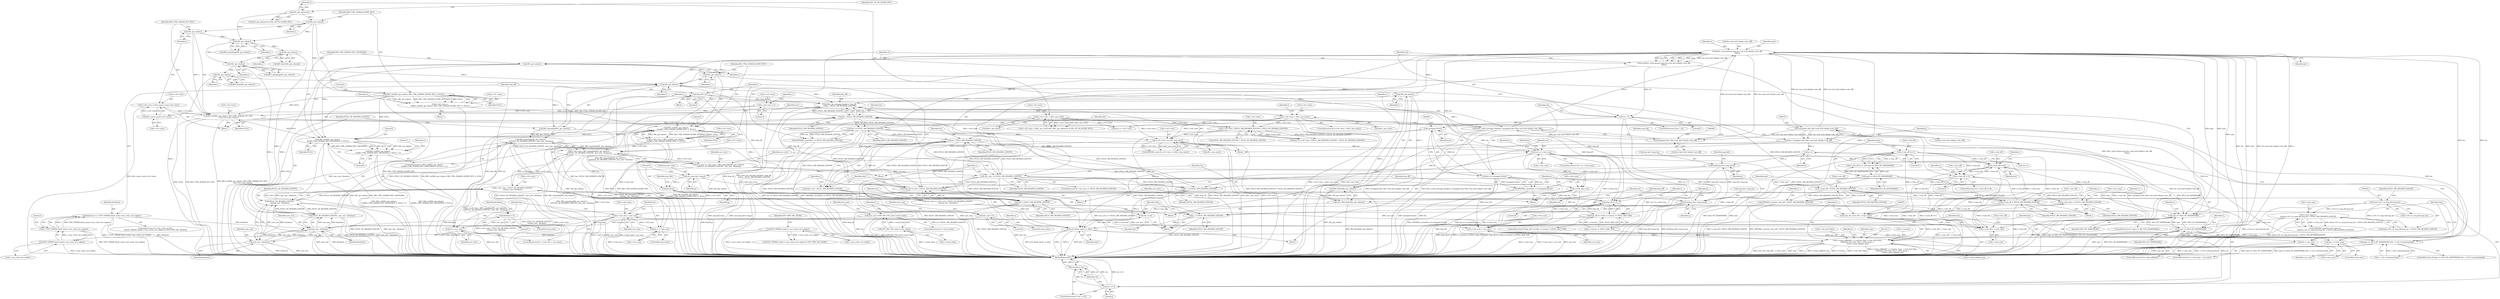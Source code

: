 digraph "0_openssl_34628967f1e65dc8f34e000f0f5518e21afbfc7b@API" {
"1000511" [label="(Call,dtls1_write_bytes(s,type,&s->init_buf->data[s->init_off],\n\t\t\tlen))"];
"1000391" [label="(Call,SSL_get_wbio(s))"];
"1000279" [label="(Call,SSL_get_wbio(s))"];
"1000269" [label="(Call,SSL_get_wbio(s))"];
"1000260" [label="(Call,SSL_get_wbio(s))"];
"1000245" [label="(Call,SSL_get_wbio(s))"];
"1000181" [label="(Call,SSL_get_wbio(s))"];
"1000170" [label="(Call,SSL_get_options(s))"];
"1000215" [label="(Call,SSL_get_wbio(s))"];
"1000652" [label="(Call,ssl3_finish_mac(s, p, xlen))"];
"1000511" [label="(Call,dtls1_write_bytes(s,type,&s->init_buf->data[s->init_off],\n\t\t\tlen))"];
"1000406" [label="(Call,SSL_get_wbio(s))"];
"1000491" [label="(Call,dtls1_write_message_header(s, (unsigned char *)&s->init_buf->data[s->init_off]))"];
"1000485" [label="(Call,dtls1_fix_message_header(s, frag_off, \n\t\t\t\tlen - DTLS1_HM_HEADER_LENGTH))"];
"1000713" [label="(Call,frag_off += (ret -= DTLS1_HM_HEADER_LENGTH))"];
"1000602" [label="(Call,frag_off == 0)"];
"1000373" [label="(Call,frag_off = 0)"];
"1000715" [label="(Call,ret -= DTLS1_HM_HEADER_LENGTH)"];
"1000657" [label="(Call,ret == s->init_num)"];
"1000649" [label="(Call,ret - DTLS1_HM_HEADER_LENGTH)"];
"1000560" [label="(Call,(unsigned int)ret)"];
"1000526" [label="(Call,ret < 0)"];
"1000509" [label="(Call,ret=dtls1_write_bytes(s,type,&s->init_buf->data[s->init_off],\n\t\t\tlen))"];
"1000399" [label="(Call,curr_mtu <= DTLS1_HM_HEADER_LENGTH)"];
"1000381" [label="(Call,curr_mtu = s->d1->mtu - BIO_wpending(SSL_get_wbio(s)) - \n\t\t\tDTLS1_RT_HEADER_LENGTH - mac_size - blocksize)"];
"1000383" [label="(Call,s->d1->mtu - BIO_wpending(SSL_get_wbio(s)) - \n\t\t\tDTLS1_RT_HEADER_LENGTH - mac_size - blocksize)"];
"1000539" [label="(Call,s->d1->mtu = BIO_ctrl(SSL_get_wbio(s),\n\t\t\t\t\tBIO_CTRL_DGRAM_QUERY_MTU, 0, NULL))"];
"1000545" [label="(Call,BIO_ctrl(SSL_get_wbio(s),\n\t\t\t\t\tBIO_CTRL_DGRAM_QUERY_MTU, 0, NULL))"];
"1000546" [label="(Call,SSL_get_wbio(s))"];
"1000533" [label="(Call,SSL_get_wbio(s))"];
"1000180" [label="(Call,BIO_ctrl(SSL_get_wbio(s), BIO_CTRL_DGRAM_QUERY_MTU, 0, NULL))"];
"1000532" [label="(Call,BIO_ctrl(SSL_get_wbio(s),\n\t\t\t\tBIO_CTRL_DGRAM_MTU_EXCEEDED, 0, NULL))"];
"1000214" [label="(Call,BIO_ctrl(SSL_get_wbio(s), BIO_CTRL_DGRAM_SET_MTU, \n\t\t\t\ts->d1->mtu, NULL))"];
"1000202" [label="(Call,s->d1->mtu = dtls1_guess_mtu(s->d1->mtu))"];
"1000208" [label="(Call,dtls1_guess_mtu(s->d1->mtu))"];
"1000195" [label="(Call,s->d1->mtu = 0)"];
"1000299" [label="(Call,s->d1->mtu >= dtls1_min_mtu())"];
"1000289" [label="(Call,s->d1->mtu - (DTLS1_HM_HEADER_LENGTH + DTLS1_RT_HEADER_LENGTH))"];
"1000187" [label="(Call,s->d1->mtu < dtls1_min_mtu())"];
"1000174" [label="(Call,s->d1->mtu = \n\t\t\tBIO_ctrl(SSL_get_wbio(s), BIO_CTRL_DGRAM_QUERY_MTU, 0, NULL))"];
"1000161" [label="(Call,s->d1->mtu < dtls1_min_mtu())"];
"1000416" [label="(Call,s->d1->mtu - DTLS1_RT_HEADER_LENGTH -\n\t\t\t\tmac_size - blocksize)"];
"1000422" [label="(Call,DTLS1_RT_HEADER_LENGTH -\n\t\t\t\tmac_size - blocksize)"];
"1000393" [label="(Call,DTLS1_RT_HEADER_LENGTH - mac_size - blocksize)"];
"1000395" [label="(Call,mac_size - blocksize)"];
"1000343" [label="(Call,mac_size = 0)"];
"1000424" [label="(Call,mac_size - blocksize)"];
"1000336" [label="(Call,mac_size = EVP_MD_CTX_size(s->write_hash))"];
"1000338" [label="(Call,EVP_MD_CTX_size(s->write_hash))"];
"1000359" [label="(Call,blocksize = 2 * EVP_CIPHER_block_size(s->enc_write_ctx->cipher))"];
"1000361" [label="(Call,2 * EVP_CIPHER_block_size(s->enc_write_ctx->cipher))"];
"1000363" [label="(Call,EVP_CIPHER_block_size(s->enc_write_ctx->cipher))"];
"1000352" [label="(Call,EVP_CIPHER_mode( s->enc_write_ctx->cipher))"];
"1000370" [label="(Call,blocksize = 0)"];
"1000389" [label="(Call,BIO_wpending(SSL_get_wbio(s)) - \n\t\t\tDTLS1_RT_HEADER_LENGTH - mac_size - blocksize)"];
"1000390" [label="(Call,BIO_wpending(SSL_get_wbio(s)))"];
"1000506" [label="(Call,len >= DTLS1_HM_HEADER_LENGTH)"];
"1000488" [label="(Call,len - DTLS1_HM_HEADER_LENGTH)"];
"1000476" [label="(Call,len = curr_mtu)"];
"1000471" [label="(Call,s->init_num > curr_mtu)"];
"1000465" [label="(Call,s->init_num += DTLS1_HM_HEADER_LENGTH)"];
"1000455" [label="(Call,s->init_off > DTLS1_HM_HEADER_LENGTH)"];
"1000448" [label="(Call,s->init_off != 0)"];
"1000308" [label="(Call,s->init_off == 0)"];
"1000460" [label="(Call,s->init_off -= DTLS1_HM_HEADER_LENGTH)"];
"1000703" [label="(Call,s->init_off+=ret)"];
"1000428" [label="(Call,s->init_num > curr_mtu)"];
"1000708" [label="(Call,s->init_num-=ret)"];
"1000317" [label="(Call,s->init_num == \n\t\t\t(int)s->d1->w_msg_hdr.msg_len + DTLS1_HM_HEADER_LENGTH)"];
"1000322" [label="(Call,(int)s->d1->w_msg_hdr.msg_len)"];
"1000414" [label="(Call,curr_mtu = s->d1->mtu - DTLS1_RT_HEADER_LENGTH -\n\t\t\t\tmac_size - blocksize)"];
"1000480" [label="(Call,len = s->init_num)"];
"1000433" [label="(Call,len = curr_mtu)"];
"1000437" [label="(Call,len = s->init_num)"];
"1000493" [label="(Call,(unsigned char *)&s->init_buf->data[s->init_off])"];
"1000578" [label="(Call,(unsigned char *)&s->init_buf->data[s->init_off])"];
"1000443" [label="(Call,type == SSL3_RT_HANDSHAKE)"];
"1000565" [label="(Call,type == SSL3_RT_HANDSHAKE)"];
"1000313" [label="(Call,type == SSL3_RT_HANDSHAKE)"];
"1000636" [label="(Call,p  -= DTLS1_HM_HEADER_LENGTH)"];
"1000631" [label="(Call,l2n3(msg_hdr->msg_len,p))"];
"1000618" [label="(Call,l2n3(msg_hdr->msg_len,p))"];
"1000613" [label="(Call,p++)"];
"1000576" [label="(Call,*p = (unsigned char *)&s->init_buf->data[s->init_off])"];
"1000628" [label="(Call,l2n3(0,p))"];
"1000623" [label="(Call,s2n (msg_hdr->seq,p))"];
"1000644" [label="(Call,p  += DTLS1_HM_HEADER_LENGTH)"];
"1000639" [label="(Call,xlen = ret)"];
"1000647" [label="(Call,xlen = ret - DTLS1_HM_HEADER_LENGTH)"];
"1000564" [label="(Call,type == SSL3_RT_HANDSHAKE && ! s->d1->retransmitting)"];
"1000667" [label="(Call,s->msg_callback(1, s->version, type, s->init_buf->data, \n\t\t\t\t\t\t(size_t)(s->init_off + s->init_num), s, \n\t\t\t\t\t\ts->msg_callback_arg))"];
"1000558" [label="(Call,len == (unsigned int)ret)"];
"1000557" [label="(Call,OPENSSL_assert(len == (unsigned int)ret))"];
"1000678" [label="(Call,(size_t)(s->init_off + s->init_num))"];
"1000680" [label="(Call,s->init_off + s->init_num)"];
"1000454" [label="(Call,OPENSSL_assert(s->init_off > DTLS1_HM_HEADER_LENGTH))"];
"1000601" [label="(Call,frag_off == 0 && s->version != DTLS1_BAD_VER)"];
"1000531" [label="(Call,BIO_ctrl(SSL_get_wbio(s),\n\t\t\t\tBIO_CTRL_DGRAM_MTU_EXCEEDED, 0, NULL) > 0)"];
"1000505" [label="(Call,OPENSSL_assert(len >= DTLS1_HM_HEADER_LENGTH))"];
"1000405" [label="(Call,BIO_flush(SSL_get_wbio(s)))"];
"1000403" [label="(Call,ret = BIO_flush(SSL_get_wbio(s)))"];
"1000409" [label="(Call,ret <= 0)"];
"1000412" [label="(Return,return ret;)"];
"1000533" [label="(Call,SSL_get_wbio(s))"];
"1000183" [label="(Identifier,BIO_CTRL_DGRAM_QUERY_MTU)"];
"1000172" [label="(Identifier,SSL_OP_NO_QUERY_MTU)"];
"1000174" [label="(Call,s->d1->mtu = \n\t\t\tBIO_ctrl(SSL_get_wbio(s), BIO_CTRL_DGRAM_QUERY_MTU, 0, NULL))"];
"1000414" [label="(Call,curr_mtu = s->d1->mtu - DTLS1_RT_HEADER_LENGTH -\n\t\t\t\tmac_size - blocksize)"];
"1000317" [label="(Call,s->init_num == \n\t\t\t(int)s->d1->w_msg_hdr.msg_len + DTLS1_HM_HEADER_LENGTH)"];
"1000629" [label="(Literal,0)"];
"1000187" [label="(Call,s->d1->mtu < dtls1_min_mtu())"];
"1000645" [label="(Identifier,p)"];
"1000693" [label="(Identifier,s)"];
"1000309" [label="(Call,s->init_off)"];
"1000339" [label="(Call,s->write_hash)"];
"1000194" [label="(Block,)"];
"1000175" [label="(Call,s->d1->mtu)"];
"1000546" [label="(Call,SSL_get_wbio(s))"];
"1000369" [label="(ControlStructure,else)"];
"1000568" [label="(Call,! s->d1->retransmitting)"];
"1000681" [label="(Call,s->init_off)"];
"1000649" [label="(Call,ret - DTLS1_HM_HEADER_LENGTH)"];
"1000705" [label="(Identifier,s)"];
"1000322" [label="(Call,(int)s->d1->w_msg_hdr.msg_len)"];
"1000246" [label="(Identifier,s)"];
"1000307" [label="(Call,s->init_off == 0  && type == SSL3_RT_HANDSHAKE)"];
"1000539" [label="(Call,s->d1->mtu = BIO_ctrl(SSL_get_wbio(s),\n\t\t\t\t\tBIO_CTRL_DGRAM_QUERY_MTU, 0, NULL))"];
"1000290" [label="(Call,s->d1->mtu)"];
"1000269" [label="(Call,SSL_get_wbio(s))"];
"1000346" [label="(ControlStructure,if (s->enc_write_ctx && \n\t\t(EVP_CIPHER_mode( s->enc_write_ctx->cipher) & EVP_CIPH_CBC_MODE)))"];
"1000560" [label="(Call,(unsigned int)ret)"];
"1000641" [label="(Identifier,ret)"];
"1000361" [label="(Call,2 * EVP_CIPHER_block_size(s->enc_write_ctx->cipher))"];
"1000381" [label="(Call,curr_mtu = s->d1->mtu - BIO_wpending(SSL_get_wbio(s)) - \n\t\t\tDTLS1_RT_HEADER_LENGTH - mac_size - blocksize)"];
"1000506" [label="(Call,len >= DTLS1_HM_HEADER_LENGTH)"];
"1000404" [label="(Identifier,ret)"];
"1000495" [label="(Call,&s->init_buf->data[s->init_off])"];
"1000448" [label="(Call,s->init_off != 0)"];
"1000433" [label="(Call,len = curr_mtu)"];
"1000488" [label="(Call,len - DTLS1_HM_HEADER_LENGTH)"];
"1000406" [label="(Call,SSL_get_wbio(s))"];
"1000563" [label="(ControlStructure,if (type == SSL3_RT_HANDSHAKE && ! s->d1->retransmitting))"];
"1000436" [label="(ControlStructure,else)"];
"1000603" [label="(Identifier,frag_off)"];
"1000216" [label="(Identifier,s)"];
"1000549" [label="(Literal,0)"];
"1000353" [label="(Call,s->enc_write_ctx->cipher)"];
"1000709" [label="(Call,s->init_num)"];
"1000415" [label="(Identifier,curr_mtu)"];
"1000287" [label="(Call,mtu = s->d1->mtu - (DTLS1_HM_HEADER_LENGTH + DTLS1_RT_HEADER_LENGTH))"];
"1000259" [label="(Call,BIO_flush(SSL_get_wbio(s)))"];
"1000651" [label="(Identifier,DTLS1_HM_HEADER_LENGTH)"];
"1000413" [label="(Identifier,ret)"];
"1000556" [label="(Block,)"];
"1000202" [label="(Call,s->d1->mtu = dtls1_guess_mtu(s->d1->mtu))"];
"1000208" [label="(Call,dtls1_guess_mtu(s->d1->mtu))"];
"1000489" [label="(Identifier,len)"];
"1000530" [label="(ControlStructure,if ( BIO_ctrl(SSL_get_wbio(s),\n\t\t\t\tBIO_CTRL_DGRAM_MTU_EXCEEDED, 0, NULL) > 0 ))"];
"1000652" [label="(Call,ssl3_finish_mac(s, p, xlen))"];
"1000444" [label="(Identifier,type)"];
"1000371" [label="(Identifier,blocksize)"];
"1000462" [label="(Identifier,s)"];
"1000443" [label="(Call,type == SSL3_RT_HANDSHAKE)"];
"1000224" [label="(Call,mtu = s->d1->mtu)"];
"1000161" [label="(Call,s->d1->mtu < dtls1_min_mtu())"];
"1000714" [label="(Identifier,frag_off)"];
"1000217" [label="(Identifier,BIO_CTRL_DGRAM_SET_MTU)"];
"1000186" [label="(ControlStructure,if (s->d1->mtu < dtls1_min_mtu()))"];
"1000511" [label="(Call,dtls1_write_bytes(s,type,&s->init_buf->data[s->init_off],\n\t\t\tlen))"];
"1000352" [label="(Call,EVP_CIPHER_mode( s->enc_write_ctx->cipher))"];
"1000359" [label="(Call,blocksize = 2 * EVP_CIPHER_block_size(s->enc_write_ctx->cipher))"];
"1000343" [label="(Call,mac_size = 0)"];
"1000653" [label="(Identifier,s)"];
"1000576" [label="(Call,*p = (unsigned char *)&s->init_buf->data[s->init_off])"];
"1000196" [label="(Call,s->d1->mtu)"];
"1000655" [label="(Identifier,xlen)"];
"1000625" [label="(Identifier,msg_hdr)"];
"1000391" [label="(Call,SSL_get_wbio(s))"];
"1000467" [label="(Identifier,s)"];
"1000566" [label="(Identifier,type)"];
"1000336" [label="(Call,mac_size = EVP_MD_CTX_size(s->write_hash))"];
"1000430" [label="(Identifier,s)"];
"1000360" [label="(Identifier,blocksize)"];
"1000707" [label="(Identifier,ret)"];
"1000602" [label="(Call,frag_off == 0)"];
"1000434" [label="(Identifier,len)"];
"1000442" [label="(ControlStructure,if ( type == SSL3_RT_HANDSHAKE))"];
"1000313" [label="(Call,type == SSL3_RT_HANDSHAKE)"];
"1000392" [label="(Identifier,s)"];
"1000295" [label="(Call,DTLS1_HM_HEADER_LENGTH + DTLS1_RT_HEADER_LENGTH)"];
"1000424" [label="(Call,mac_size - blocksize)"];
"1000397" [label="(Identifier,blocksize)"];
"1000465" [label="(Call,s->init_num += DTLS1_HM_HEADER_LENGTH)"];
"1000456" [label="(Call,s->init_off)"];
"1000464" [label="(Identifier,DTLS1_HM_HEADER_LENGTH)"];
"1000710" [label="(Identifier,s)"];
"1000167" [label="(Call,dtls1_min_mtu())"];
"1000280" [label="(Identifier,s)"];
"1000636" [label="(Call,p  -= DTLS1_HM_HEADER_LENGTH)"];
"1000416" [label="(Call,s->d1->mtu - DTLS1_RT_HEADER_LENGTH -\n\t\t\t\tmac_size - blocksize)"];
"1000408" [label="(ControlStructure,if ( ret <= 0))"];
"1000512" [label="(Identifier,s)"];
"1000400" [label="(Identifier,curr_mtu)"];
"1000190" [label="(Identifier,s)"];
"1000526" [label="(Call,ret < 0)"];
"1000384" [label="(Call,s->d1->mtu)"];
"1000571" [label="(Identifier,s)"];
"1000632" [label="(Call,msg_hdr->msg_len)"];
"1000562" [label="(Identifier,ret)"];
"1000410" [label="(Identifier,ret)"];
"1000508" [label="(Identifier,DTLS1_HM_HEADER_LENGTH)"];
"1000477" [label="(Identifier,len)"];
"1000628" [label="(Call,l2n3(0,p))"];
"1000427" [label="(ControlStructure,if ( s->init_num > curr_mtu))"];
"1000614" [label="(Identifier,p)"];
"1000657" [label="(Call,ret == s->init_num)"];
"1000491" [label="(Call,dtls1_write_message_header(s, (unsigned char *)&s->init_buf->data[s->init_off]))"];
"1000678" [label="(Call,(size_t)(s->init_off + s->init_num))"];
"1000279" [label="(Call,SSL_get_wbio(s))"];
"1000472" [label="(Call,s->init_num)"];
"1000478" [label="(Identifier,curr_mtu)"];
"1000452" [label="(Literal,0)"];
"1000278" [label="(Call,BIO_flush(SSL_get_wbio(s)))"];
"1000171" [label="(Identifier,s)"];
"1000493" [label="(Call,(unsigned char *)&s->init_buf->data[s->init_off])"];
"1000380" [label="(Block,)"];
"1000536" [label="(Literal,0)"];
"1000162" [label="(Call,s->d1->mtu)"];
"1000363" [label="(Call,EVP_CIPHER_block_size(s->enc_write_ctx->cipher))"];
"1000485" [label="(Call,dtls1_fix_message_header(s, frag_off, \n\t\t\t\tlen - DTLS1_HM_HEADER_LENGTH))"];
"1000557" [label="(Call,OPENSSL_assert(len == (unsigned int)ret))"];
"1000446" [label="(Block,)"];
"1000547" [label="(Identifier,s)"];
"1000650" [label="(Identifier,ret)"];
"1000375" [label="(Literal,0)"];
"1000223" [label="(Identifier,NULL)"];
"1000646" [label="(Identifier,DTLS1_HM_HEADER_LENGTH)"];
"1000624" [label="(Call,msg_hdr->seq)"];
"1000390" [label="(Call,BIO_wpending(SSL_get_wbio(s)))"];
"1000665" [label="(Identifier,s)"];
"1000396" [label="(Identifier,mac_size)"];
"1000351" [label="(Call,EVP_CIPHER_mode( s->enc_write_ctx->cipher) & EVP_CIPH_CBC_MODE)"];
"1000393" [label="(Call,DTLS1_RT_HEADER_LENGTH - mac_size - blocksize)"];
"1000469" [label="(Identifier,DTLS1_HM_HEADER_LENGTH)"];
"1000455" [label="(Call,s->init_off > DTLS1_HM_HEADER_LENGTH)"];
"1000460" [label="(Call,s->init_off -= DTLS1_HM_HEADER_LENGTH)"];
"1000612" [label="(Call,*p++)"];
"1000545" [label="(Call,BIO_ctrl(SSL_get_wbio(s),\n\t\t\t\t\tBIO_CTRL_DGRAM_QUERY_MTU, 0, NULL))"];
"1000475" [label="(Identifier,curr_mtu)"];
"1000613" [label="(Call,p++)"];
"1000716" [label="(Identifier,ret)"];
"1000470" [label="(ControlStructure,if ( s->init_num > curr_mtu))"];
"1000622" [label="(Identifier,p)"];
"1000654" [label="(Identifier,p)"];
"1000487" [label="(Identifier,frag_off)"];
"1000344" [label="(Identifier,mac_size)"];
"1000402" [label="(Block,)"];
"1000457" [label="(Identifier,s)"];
"1000479" [label="(ControlStructure,else)"];
"1000559" [label="(Identifier,len)"];
"1000215" [label="(Call,SSL_get_wbio(s))"];
"1000480" [label="(Call,len = s->init_num)"];
"1000445" [label="(Identifier,SSL3_RT_HANDSHAKE)"];
"1000623" [label="(Call,s2n (msg_hdr->seq,p))"];
"1000672" [label="(Identifier,type)"];
"1000577" [label="(Identifier,p)"];
"1000315" [label="(Identifier,SSL3_RT_HANDSHAKE)"];
"1000218" [label="(Call,s->d1->mtu)"];
"1000394" [label="(Identifier,DTLS1_RT_HEADER_LENGTH)"];
"1000169" [label="(Call,SSL_get_options(s) & SSL_OP_NO_QUERY_MTU)"];
"1000185" [label="(Identifier,NULL)"];
"1000600" [label="(ControlStructure,if (frag_off == 0 && s->version != DTLS1_BAD_VER))"];
"1000466" [label="(Call,s->init_num)"];
"1000338" [label="(Call,EVP_MD_CTX_size(s->write_hash))"];
"1000658" [label="(Identifier,ret)"];
"1000604" [label="(Literal,0)"];
"1000708" [label="(Call,s->init_num-=ret)"];
"1000548" [label="(Identifier,BIO_CTRL_DGRAM_QUERY_MTU)"];
"1000435" [label="(Identifier,curr_mtu)"];
"1000630" [label="(Identifier,p)"];
"1000638" [label="(Identifier,DTLS1_HM_HEADER_LENGTH)"];
"1000289" [label="(Call,s->d1->mtu - (DTLS1_HM_HEADER_LENGTH + DTLS1_RT_HEADER_LENGTH))"];
"1000373" [label="(Call,frag_off = 0)"];
"1000610" [label="(Block,)"];
"1000425" [label="(Identifier,mac_size)"];
"1000426" [label="(Identifier,blocksize)"];
"1000668" [label="(Literal,1)"];
"1000205" [label="(Identifier,s)"];
"1000193" [label="(Call,dtls1_min_mtu())"];
"1000637" [label="(Identifier,p)"];
"1000639" [label="(Call,xlen = ret)"];
"1000574" [label="(Block,)"];
"1000332" [label="(ControlStructure,if (s->write_hash))"];
"1000640" [label="(Identifier,xlen)"];
"1000540" [label="(Call,s->d1->mtu)"];
"1000532" [label="(Call,BIO_ctrl(SSL_get_wbio(s),\n\t\t\t\tBIO_CTRL_DGRAM_MTU_EXCEEDED, 0, NULL))"];
"1000537" [label="(Identifier,NULL)"];
"1000449" [label="(Call,s->init_off)"];
"1000312" [label="(Literal,0)"];
"1000182" [label="(Identifier,s)"];
"1000507" [label="(Identifier,len)"];
"1000318" [label="(Call,s->init_num)"];
"1000669" [label="(Call,s->version)"];
"1000564" [label="(Call,type == SSL3_RT_HANDSHAKE && ! s->d1->retransmitting)"];
"1000514" [label="(Call,&s->init_buf->data[s->init_off])"];
"1000619" [label="(Call,msg_hdr->msg_len)"];
"1000195" [label="(Call,s->d1->mtu = 0)"];
"1000505" [label="(Call,OPENSSL_assert(len >= DTLS1_HM_HEADER_LENGTH))"];
"1000429" [label="(Call,s->init_num)"];
"1000720" [label="(MethodReturn,RET)"];
"1000378" [label="(Identifier,s)"];
"1000712" [label="(Identifier,ret)"];
"1000428" [label="(Call,s->init_num > curr_mtu)"];
"1000476" [label="(Call,len = curr_mtu)"];
"1000316" [label="(Call,OPENSSL_assert(s->init_num == \n\t\t\t(int)s->d1->w_msg_hdr.msg_len + DTLS1_HM_HEADER_LENGTH))"];
"1000482" [label="(Call,s->init_num)"];
"1000684" [label="(Call,s->init_num)"];
"1000405" [label="(Call,BIO_flush(SSL_get_wbio(s)))"];
"1000201" [label="(Literal,0)"];
"1000648" [label="(Identifier,xlen)"];
"1000580" [label="(Call,&s->init_buf->data[s->init_off])"];
"1000704" [label="(Call,s->init_off)"];
"1000659" [label="(Call,s->init_num)"];
"1000633" [label="(Identifier,msg_hdr)"];
"1000245" [label="(Call,SSL_get_wbio(s))"];
"1000403" [label="(Call,ret = BIO_flush(SSL_get_wbio(s)))"];
"1000607" [label="(Identifier,s)"];
"1000673" [label="(Call,s->init_buf->data)"];
"1000538" [label="(Literal,0)"];
"1000601" [label="(Call,frag_off == 0 && s->version != DTLS1_BAD_VER)"];
"1000308" [label="(Call,s->init_off == 0)"];
"1000170" [label="(Call,SSL_get_options(s))"];
"1000299" [label="(Call,s->d1->mtu >= dtls1_min_mtu())"];
"1000667" [label="(Call,s->msg_callback(1, s->version, type, s->init_buf->data, \n\t\t\t\t\t\t(size_t)(s->init_off + s->init_num), s, \n\t\t\t\t\t\ts->msg_callback_arg))"];
"1000450" [label="(Identifier,s)"];
"1000331" [label="(Identifier,DTLS1_HM_HEADER_LENGTH)"];
"1000631" [label="(Call,l2n3(msg_hdr->msg_len,p))"];
"1000644" [label="(Call,p  += DTLS1_HM_HEADER_LENGTH)"];
"1000627" [label="(Identifier,p)"];
"1000535" [label="(Identifier,BIO_CTRL_DGRAM_MTU_EXCEEDED)"];
"1000439" [label="(Call,s->init_num)"];
"1000270" [label="(Identifier,s)"];
"1000717" [label="(Identifier,DTLS1_HM_HEADER_LENGTH)"];
"1000688" [label="(Call,s->msg_callback_arg)"];
"1000481" [label="(Identifier,len)"];
"1000112" [label="(Block,)"];
"1000225" [label="(Identifier,mtu)"];
"1000492" [label="(Identifier,s)"];
"1000349" [label="(Identifier,s)"];
"1000298" [label="(Call,OPENSSL_assert(s->d1->mtu >= dtls1_min_mtu()))"];
"1000592" [label="(Identifier,msg_hdr)"];
"1000198" [label="(Identifier,s)"];
"1000525" [label="(ControlStructure,if (ret < 0))"];
"1000209" [label="(Call,s->d1->mtu)"];
"1000382" [label="(Identifier,curr_mtu)"];
"1000558" [label="(Call,len == (unsigned int)ret)"];
"1000605" [label="(Call,s->version != DTLS1_BAD_VER)"];
"1000713" [label="(Call,frag_off += (ret -= DTLS1_HM_HEADER_LENGTH))"];
"1000401" [label="(Identifier,DTLS1_HM_HEADER_LENGTH)"];
"1000554" [label="(Literal,1)"];
"1000324" [label="(Call,s->d1->w_msg_hdr.msg_len)"];
"1000527" [label="(Identifier,ret)"];
"1000422" [label="(Call,DTLS1_RT_HEADER_LENGTH -\n\t\t\t\tmac_size - blocksize)"];
"1000398" [label="(ControlStructure,if ( curr_mtu <= DTLS1_HM_HEADER_LENGTH))"];
"1000412" [label="(Return,return ret;)"];
"1000364" [label="(Call,s->enc_write_ctx->cipher)"];
"1000565" [label="(Call,type == SSL3_RT_HANDSHAKE)"];
"1000417" [label="(Call,s->d1->mtu)"];
"1000372" [label="(Literal,0)"];
"1000578" [label="(Call,(unsigned char *)&s->init_buf->data[s->init_off])"];
"1000437" [label="(Call,len = s->init_num)"];
"1000407" [label="(Identifier,s)"];
"1000471" [label="(Call,s->init_num > curr_mtu)"];
"1000531" [label="(Call,BIO_ctrl(SSL_get_wbio(s),\n\t\t\t\tBIO_CTRL_DGRAM_MTU_EXCEEDED, 0, NULL) > 0)"];
"1000663" [label="(ControlStructure,if (s->msg_callback))"];
"1000447" [label="(ControlStructure,if ( s->init_off != 0))"];
"1000383" [label="(Call,s->d1->mtu - BIO_wpending(SSL_get_wbio(s)) - \n\t\t\tDTLS1_RT_HEADER_LENGTH - mac_size - blocksize)"];
"1000370" [label="(Call,blocksize = 0)"];
"1000411" [label="(Literal,0)"];
"1000181" [label="(Call,SSL_get_wbio(s))"];
"1000680" [label="(Call,s->init_off + s->init_num)"];
"1000214" [label="(Call,BIO_ctrl(SSL_get_wbio(s), BIO_CTRL_DGRAM_SET_MTU, \n\t\t\t\ts->d1->mtu, NULL))"];
"1000261" [label="(Identifier,s)"];
"1000656" [label="(ControlStructure,if (ret == s->init_num))"];
"1000188" [label="(Call,s->d1->mtu)"];
"1000509" [label="(Call,ret=dtls1_write_bytes(s,type,&s->init_buf->data[s->init_off],\n\t\t\tlen))"];
"1000454" [label="(Call,OPENSSL_assert(s->init_off > DTLS1_HM_HEADER_LENGTH))"];
"1000314" [label="(Identifier,type)"];
"1000715" [label="(Call,ret -= DTLS1_HM_HEADER_LENGTH)"];
"1000513" [label="(Identifier,type)"];
"1000438" [label="(Identifier,len)"];
"1000567" [label="(Identifier,SSL3_RT_HANDSHAKE)"];
"1000542" [label="(Identifier,s)"];
"1000687" [label="(Identifier,s)"];
"1000703" [label="(Call,s->init_off+=ret)"];
"1000635" [label="(Identifier,p)"];
"1000432" [label="(Identifier,curr_mtu)"];
"1000459" [label="(Identifier,DTLS1_HM_HEADER_LENGTH)"];
"1000550" [label="(Identifier,NULL)"];
"1000362" [label="(Literal,2)"];
"1000399" [label="(Call,curr_mtu <= DTLS1_HM_HEADER_LENGTH)"];
"1000486" [label="(Identifier,s)"];
"1000337" [label="(Identifier,mac_size)"];
"1000453" [label="(Block,)"];
"1000647" [label="(Call,xlen = ret - DTLS1_HM_HEADER_LENGTH)"];
"1000244" [label="(Call,BIO_wpending(SSL_get_wbio(s)))"];
"1000524" [label="(Identifier,len)"];
"1000268" [label="(Call,BIO_wpending(SSL_get_wbio(s)))"];
"1000173" [label="(Block,)"];
"1000490" [label="(Identifier,DTLS1_HM_HEADER_LENGTH)"];
"1000358" [label="(Identifier,EVP_CIPH_CBC_MODE)"];
"1000643" [label="(Block,)"];
"1000409" [label="(Call,ret <= 0)"];
"1000260" [label="(Call,SSL_get_wbio(s))"];
"1000305" [label="(Call,dtls1_min_mtu())"];
"1000300" [label="(Call,s->d1->mtu)"];
"1000180" [label="(Call,BIO_ctrl(SSL_get_wbio(s), BIO_CTRL_DGRAM_QUERY_MTU, 0, NULL))"];
"1000345" [label="(Literal,0)"];
"1000534" [label="(Identifier,s)"];
"1000423" [label="(Identifier,DTLS1_RT_HEADER_LENGTH)"];
"1000321" [label="(Call,(int)s->d1->w_msg_hdr.msg_len + DTLS1_HM_HEADER_LENGTH)"];
"1000618" [label="(Call,l2n3(msg_hdr->msg_len,p))"];
"1000510" [label="(Identifier,ret)"];
"1000389" [label="(Call,BIO_wpending(SSL_get_wbio(s)) - \n\t\t\tDTLS1_RT_HEADER_LENGTH - mac_size - blocksize)"];
"1000473" [label="(Identifier,s)"];
"1000461" [label="(Call,s->init_off)"];
"1000203" [label="(Call,s->d1->mtu)"];
"1000528" [label="(Literal,0)"];
"1000160" [label="(Call,s->d1->mtu < dtls1_min_mtu() && !(SSL_get_options(s) & SSL_OP_NO_QUERY_MTU))"];
"1000342" [label="(ControlStructure,else)"];
"1000374" [label="(Identifier,frag_off)"];
"1000395" [label="(Call,mac_size - blocksize)"];
"1000184" [label="(Literal,0)"];
"1000511" -> "1000509"  [label="AST: "];
"1000511" -> "1000524"  [label="CFG: "];
"1000512" -> "1000511"  [label="AST: "];
"1000513" -> "1000511"  [label="AST: "];
"1000514" -> "1000511"  [label="AST: "];
"1000524" -> "1000511"  [label="AST: "];
"1000509" -> "1000511"  [label="CFG: "];
"1000511" -> "1000720"  [label="DDG: len"];
"1000511" -> "1000720"  [label="DDG: type"];
"1000511" -> "1000720"  [label="DDG: &s->init_buf->data[s->init_off]"];
"1000511" -> "1000720"  [label="DDG: s"];
"1000511" -> "1000391"  [label="DDG: s"];
"1000511" -> "1000443"  [label="DDG: type"];
"1000511" -> "1000493"  [label="DDG: &s->init_buf->data[s->init_off]"];
"1000511" -> "1000509"  [label="DDG: s"];
"1000511" -> "1000509"  [label="DDG: type"];
"1000511" -> "1000509"  [label="DDG: &s->init_buf->data[s->init_off]"];
"1000511" -> "1000509"  [label="DDG: len"];
"1000391" -> "1000511"  [label="DDG: s"];
"1000406" -> "1000511"  [label="DDG: s"];
"1000491" -> "1000511"  [label="DDG: s"];
"1000443" -> "1000511"  [label="DDG: type"];
"1000578" -> "1000511"  [label="DDG: &s->init_buf->data[s->init_off]"];
"1000493" -> "1000511"  [label="DDG: &s->init_buf->data[s->init_off]"];
"1000506" -> "1000511"  [label="DDG: len"];
"1000433" -> "1000511"  [label="DDG: len"];
"1000437" -> "1000511"  [label="DDG: len"];
"1000511" -> "1000533"  [label="DDG: s"];
"1000511" -> "1000558"  [label="DDG: len"];
"1000511" -> "1000565"  [label="DDG: type"];
"1000511" -> "1000578"  [label="DDG: &s->init_buf->data[s->init_off]"];
"1000511" -> "1000652"  [label="DDG: s"];
"1000511" -> "1000667"  [label="DDG: s"];
"1000391" -> "1000390"  [label="AST: "];
"1000391" -> "1000392"  [label="CFG: "];
"1000392" -> "1000391"  [label="AST: "];
"1000390" -> "1000391"  [label="CFG: "];
"1000391" -> "1000390"  [label="DDG: s"];
"1000279" -> "1000391"  [label="DDG: s"];
"1000652" -> "1000391"  [label="DDG: s"];
"1000546" -> "1000391"  [label="DDG: s"];
"1000269" -> "1000391"  [label="DDG: s"];
"1000391" -> "1000406"  [label="DDG: s"];
"1000391" -> "1000485"  [label="DDG: s"];
"1000279" -> "1000278"  [label="AST: "];
"1000279" -> "1000280"  [label="CFG: "];
"1000280" -> "1000279"  [label="AST: "];
"1000278" -> "1000279"  [label="CFG: "];
"1000279" -> "1000720"  [label="DDG: s"];
"1000279" -> "1000278"  [label="DDG: s"];
"1000269" -> "1000279"  [label="DDG: s"];
"1000269" -> "1000268"  [label="AST: "];
"1000269" -> "1000270"  [label="CFG: "];
"1000270" -> "1000269"  [label="AST: "];
"1000268" -> "1000269"  [label="CFG: "];
"1000269" -> "1000720"  [label="DDG: s"];
"1000269" -> "1000268"  [label="DDG: s"];
"1000260" -> "1000269"  [label="DDG: s"];
"1000245" -> "1000269"  [label="DDG: s"];
"1000260" -> "1000259"  [label="AST: "];
"1000260" -> "1000261"  [label="CFG: "];
"1000261" -> "1000260"  [label="AST: "];
"1000259" -> "1000260"  [label="CFG: "];
"1000260" -> "1000720"  [label="DDG: s"];
"1000260" -> "1000259"  [label="DDG: s"];
"1000245" -> "1000260"  [label="DDG: s"];
"1000245" -> "1000244"  [label="AST: "];
"1000245" -> "1000246"  [label="CFG: "];
"1000246" -> "1000245"  [label="AST: "];
"1000244" -> "1000245"  [label="CFG: "];
"1000245" -> "1000244"  [label="DDG: s"];
"1000181" -> "1000245"  [label="DDG: s"];
"1000215" -> "1000245"  [label="DDG: s"];
"1000170" -> "1000245"  [label="DDG: s"];
"1000181" -> "1000180"  [label="AST: "];
"1000181" -> "1000182"  [label="CFG: "];
"1000182" -> "1000181"  [label="AST: "];
"1000183" -> "1000181"  [label="CFG: "];
"1000181" -> "1000180"  [label="DDG: s"];
"1000170" -> "1000181"  [label="DDG: s"];
"1000181" -> "1000215"  [label="DDG: s"];
"1000170" -> "1000169"  [label="AST: "];
"1000170" -> "1000171"  [label="CFG: "];
"1000171" -> "1000170"  [label="AST: "];
"1000172" -> "1000170"  [label="CFG: "];
"1000170" -> "1000169"  [label="DDG: s"];
"1000215" -> "1000214"  [label="AST: "];
"1000215" -> "1000216"  [label="CFG: "];
"1000216" -> "1000215"  [label="AST: "];
"1000217" -> "1000215"  [label="CFG: "];
"1000215" -> "1000214"  [label="DDG: s"];
"1000652" -> "1000574"  [label="AST: "];
"1000652" -> "1000655"  [label="CFG: "];
"1000653" -> "1000652"  [label="AST: "];
"1000654" -> "1000652"  [label="AST: "];
"1000655" -> "1000652"  [label="AST: "];
"1000658" -> "1000652"  [label="CFG: "];
"1000652" -> "1000720"  [label="DDG: xlen"];
"1000652" -> "1000720"  [label="DDG: ssl3_finish_mac(s, p, xlen)"];
"1000652" -> "1000720"  [label="DDG: s"];
"1000652" -> "1000720"  [label="DDG: p"];
"1000636" -> "1000652"  [label="DDG: p"];
"1000644" -> "1000652"  [label="DDG: p"];
"1000639" -> "1000652"  [label="DDG: xlen"];
"1000647" -> "1000652"  [label="DDG: xlen"];
"1000652" -> "1000667"  [label="DDG: s"];
"1000406" -> "1000405"  [label="AST: "];
"1000406" -> "1000407"  [label="CFG: "];
"1000407" -> "1000406"  [label="AST: "];
"1000405" -> "1000406"  [label="CFG: "];
"1000406" -> "1000720"  [label="DDG: s"];
"1000406" -> "1000405"  [label="DDG: s"];
"1000406" -> "1000485"  [label="DDG: s"];
"1000491" -> "1000446"  [label="AST: "];
"1000491" -> "1000493"  [label="CFG: "];
"1000492" -> "1000491"  [label="AST: "];
"1000493" -> "1000491"  [label="AST: "];
"1000507" -> "1000491"  [label="CFG: "];
"1000491" -> "1000720"  [label="DDG: (unsigned char *)&s->init_buf->data[s->init_off]"];
"1000491" -> "1000720"  [label="DDG: dtls1_write_message_header(s, (unsigned char *)&s->init_buf->data[s->init_off])"];
"1000485" -> "1000491"  [label="DDG: s"];
"1000493" -> "1000491"  [label="DDG: &s->init_buf->data[s->init_off]"];
"1000485" -> "1000446"  [label="AST: "];
"1000485" -> "1000488"  [label="CFG: "];
"1000486" -> "1000485"  [label="AST: "];
"1000487" -> "1000485"  [label="AST: "];
"1000488" -> "1000485"  [label="AST: "];
"1000492" -> "1000485"  [label="CFG: "];
"1000485" -> "1000720"  [label="DDG: len - DTLS1_HM_HEADER_LENGTH"];
"1000485" -> "1000720"  [label="DDG: frag_off"];
"1000485" -> "1000720"  [label="DDG: dtls1_fix_message_header(s, frag_off, \n\t\t\t\tlen - DTLS1_HM_HEADER_LENGTH)"];
"1000713" -> "1000485"  [label="DDG: frag_off"];
"1000373" -> "1000485"  [label="DDG: frag_off"];
"1000488" -> "1000485"  [label="DDG: len"];
"1000488" -> "1000485"  [label="DDG: DTLS1_HM_HEADER_LENGTH"];
"1000485" -> "1000602"  [label="DDG: frag_off"];
"1000485" -> "1000713"  [label="DDG: frag_off"];
"1000713" -> "1000556"  [label="AST: "];
"1000713" -> "1000715"  [label="CFG: "];
"1000714" -> "1000713"  [label="AST: "];
"1000715" -> "1000713"  [label="AST: "];
"1000378" -> "1000713"  [label="CFG: "];
"1000713" -> "1000720"  [label="DDG: frag_off"];
"1000713" -> "1000602"  [label="DDG: frag_off"];
"1000602" -> "1000713"  [label="DDG: frag_off"];
"1000373" -> "1000713"  [label="DDG: frag_off"];
"1000715" -> "1000713"  [label="DDG: ret"];
"1000649" -> "1000713"  [label="DDG: DTLS1_HM_HEADER_LENGTH"];
"1000399" -> "1000713"  [label="DDG: DTLS1_HM_HEADER_LENGTH"];
"1000506" -> "1000713"  [label="DDG: DTLS1_HM_HEADER_LENGTH"];
"1000602" -> "1000601"  [label="AST: "];
"1000602" -> "1000604"  [label="CFG: "];
"1000603" -> "1000602"  [label="AST: "];
"1000604" -> "1000602"  [label="AST: "];
"1000607" -> "1000602"  [label="CFG: "];
"1000601" -> "1000602"  [label="CFG: "];
"1000602" -> "1000720"  [label="DDG: frag_off"];
"1000602" -> "1000601"  [label="DDG: frag_off"];
"1000602" -> "1000601"  [label="DDG: 0"];
"1000373" -> "1000602"  [label="DDG: frag_off"];
"1000373" -> "1000112"  [label="AST: "];
"1000373" -> "1000375"  [label="CFG: "];
"1000374" -> "1000373"  [label="AST: "];
"1000375" -> "1000373"  [label="AST: "];
"1000378" -> "1000373"  [label="CFG: "];
"1000373" -> "1000720"  [label="DDG: frag_off"];
"1000715" -> "1000717"  [label="CFG: "];
"1000716" -> "1000715"  [label="AST: "];
"1000717" -> "1000715"  [label="AST: "];
"1000715" -> "1000720"  [label="DDG: ret"];
"1000715" -> "1000720"  [label="DDG: DTLS1_HM_HEADER_LENGTH"];
"1000657" -> "1000715"  [label="DDG: ret"];
"1000649" -> "1000715"  [label="DDG: DTLS1_HM_HEADER_LENGTH"];
"1000399" -> "1000715"  [label="DDG: DTLS1_HM_HEADER_LENGTH"];
"1000506" -> "1000715"  [label="DDG: DTLS1_HM_HEADER_LENGTH"];
"1000657" -> "1000656"  [label="AST: "];
"1000657" -> "1000659"  [label="CFG: "];
"1000658" -> "1000657"  [label="AST: "];
"1000659" -> "1000657"  [label="AST: "];
"1000665" -> "1000657"  [label="CFG: "];
"1000705" -> "1000657"  [label="CFG: "];
"1000657" -> "1000720"  [label="DDG: ret"];
"1000657" -> "1000720"  [label="DDG: ret == s->init_num"];
"1000649" -> "1000657"  [label="DDG: ret"];
"1000560" -> "1000657"  [label="DDG: ret"];
"1000471" -> "1000657"  [label="DDG: s->init_num"];
"1000428" -> "1000657"  [label="DDG: s->init_num"];
"1000657" -> "1000678"  [label="DDG: s->init_num"];
"1000657" -> "1000680"  [label="DDG: s->init_num"];
"1000657" -> "1000703"  [label="DDG: ret"];
"1000657" -> "1000708"  [label="DDG: ret"];
"1000657" -> "1000708"  [label="DDG: s->init_num"];
"1000649" -> "1000647"  [label="AST: "];
"1000649" -> "1000651"  [label="CFG: "];
"1000650" -> "1000649"  [label="AST: "];
"1000651" -> "1000649"  [label="AST: "];
"1000647" -> "1000649"  [label="CFG: "];
"1000649" -> "1000720"  [label="DDG: DTLS1_HM_HEADER_LENGTH"];
"1000649" -> "1000399"  [label="DDG: DTLS1_HM_HEADER_LENGTH"];
"1000649" -> "1000647"  [label="DDG: ret"];
"1000649" -> "1000647"  [label="DDG: DTLS1_HM_HEADER_LENGTH"];
"1000560" -> "1000649"  [label="DDG: ret"];
"1000399" -> "1000649"  [label="DDG: DTLS1_HM_HEADER_LENGTH"];
"1000506" -> "1000649"  [label="DDG: DTLS1_HM_HEADER_LENGTH"];
"1000560" -> "1000558"  [label="AST: "];
"1000560" -> "1000562"  [label="CFG: "];
"1000561" -> "1000560"  [label="AST: "];
"1000562" -> "1000560"  [label="AST: "];
"1000558" -> "1000560"  [label="CFG: "];
"1000560" -> "1000558"  [label="DDG: ret"];
"1000526" -> "1000560"  [label="DDG: ret"];
"1000560" -> "1000639"  [label="DDG: ret"];
"1000526" -> "1000525"  [label="AST: "];
"1000526" -> "1000528"  [label="CFG: "];
"1000527" -> "1000526"  [label="AST: "];
"1000528" -> "1000526"  [label="AST: "];
"1000534" -> "1000526"  [label="CFG: "];
"1000559" -> "1000526"  [label="CFG: "];
"1000526" -> "1000720"  [label="DDG: ret < 0"];
"1000526" -> "1000720"  [label="DDG: ret"];
"1000509" -> "1000526"  [label="DDG: ret"];
"1000509" -> "1000380"  [label="AST: "];
"1000510" -> "1000509"  [label="AST: "];
"1000527" -> "1000509"  [label="CFG: "];
"1000509" -> "1000720"  [label="DDG: dtls1_write_bytes(s,type,&s->init_buf->data[s->init_off],\n\t\t\tlen)"];
"1000399" -> "1000398"  [label="AST: "];
"1000399" -> "1000401"  [label="CFG: "];
"1000400" -> "1000399"  [label="AST: "];
"1000401" -> "1000399"  [label="AST: "];
"1000404" -> "1000399"  [label="CFG: "];
"1000430" -> "1000399"  [label="CFG: "];
"1000399" -> "1000720"  [label="DDG: DTLS1_HM_HEADER_LENGTH"];
"1000399" -> "1000720"  [label="DDG: curr_mtu"];
"1000399" -> "1000720"  [label="DDG: curr_mtu <= DTLS1_HM_HEADER_LENGTH"];
"1000381" -> "1000399"  [label="DDG: curr_mtu"];
"1000506" -> "1000399"  [label="DDG: DTLS1_HM_HEADER_LENGTH"];
"1000399" -> "1000428"  [label="DDG: curr_mtu"];
"1000399" -> "1000455"  [label="DDG: DTLS1_HM_HEADER_LENGTH"];
"1000399" -> "1000488"  [label="DDG: DTLS1_HM_HEADER_LENGTH"];
"1000399" -> "1000636"  [label="DDG: DTLS1_HM_HEADER_LENGTH"];
"1000399" -> "1000644"  [label="DDG: DTLS1_HM_HEADER_LENGTH"];
"1000381" -> "1000380"  [label="AST: "];
"1000381" -> "1000383"  [label="CFG: "];
"1000382" -> "1000381"  [label="AST: "];
"1000383" -> "1000381"  [label="AST: "];
"1000400" -> "1000381"  [label="CFG: "];
"1000381" -> "1000720"  [label="DDG: s->d1->mtu - BIO_wpending(SSL_get_wbio(s)) - \n\t\t\tDTLS1_RT_HEADER_LENGTH - mac_size - blocksize"];
"1000383" -> "1000381"  [label="DDG: s->d1->mtu"];
"1000383" -> "1000381"  [label="DDG: BIO_wpending(SSL_get_wbio(s)) - \n\t\t\tDTLS1_RT_HEADER_LENGTH - mac_size - blocksize"];
"1000383" -> "1000389"  [label="CFG: "];
"1000384" -> "1000383"  [label="AST: "];
"1000389" -> "1000383"  [label="AST: "];
"1000383" -> "1000720"  [label="DDG: BIO_wpending(SSL_get_wbio(s)) - \n\t\t\tDTLS1_RT_HEADER_LENGTH - mac_size - blocksize"];
"1000383" -> "1000720"  [label="DDG: s->d1->mtu"];
"1000539" -> "1000383"  [label="DDG: s->d1->mtu"];
"1000299" -> "1000383"  [label="DDG: s->d1->mtu"];
"1000416" -> "1000383"  [label="DDG: s->d1->mtu"];
"1000389" -> "1000383"  [label="DDG: BIO_wpending(SSL_get_wbio(s))"];
"1000389" -> "1000383"  [label="DDG: DTLS1_RT_HEADER_LENGTH - mac_size - blocksize"];
"1000383" -> "1000416"  [label="DDG: s->d1->mtu"];
"1000539" -> "1000530"  [label="AST: "];
"1000539" -> "1000545"  [label="CFG: "];
"1000540" -> "1000539"  [label="AST: "];
"1000545" -> "1000539"  [label="AST: "];
"1000378" -> "1000539"  [label="CFG: "];
"1000539" -> "1000720"  [label="DDG: s->d1->mtu"];
"1000539" -> "1000720"  [label="DDG: BIO_ctrl(SSL_get_wbio(s),\n\t\t\t\t\tBIO_CTRL_DGRAM_QUERY_MTU, 0, NULL)"];
"1000545" -> "1000539"  [label="DDG: SSL_get_wbio(s)"];
"1000545" -> "1000539"  [label="DDG: BIO_CTRL_DGRAM_QUERY_MTU"];
"1000545" -> "1000539"  [label="DDG: 0"];
"1000545" -> "1000539"  [label="DDG: NULL"];
"1000545" -> "1000550"  [label="CFG: "];
"1000546" -> "1000545"  [label="AST: "];
"1000548" -> "1000545"  [label="AST: "];
"1000549" -> "1000545"  [label="AST: "];
"1000550" -> "1000545"  [label="AST: "];
"1000545" -> "1000720"  [label="DDG: NULL"];
"1000545" -> "1000720"  [label="DDG: BIO_CTRL_DGRAM_QUERY_MTU"];
"1000545" -> "1000720"  [label="DDG: SSL_get_wbio(s)"];
"1000545" -> "1000532"  [label="DDG: NULL"];
"1000546" -> "1000545"  [label="DDG: s"];
"1000180" -> "1000545"  [label="DDG: BIO_CTRL_DGRAM_QUERY_MTU"];
"1000532" -> "1000545"  [label="DDG: NULL"];
"1000546" -> "1000547"  [label="CFG: "];
"1000547" -> "1000546"  [label="AST: "];
"1000548" -> "1000546"  [label="CFG: "];
"1000546" -> "1000720"  [label="DDG: s"];
"1000533" -> "1000546"  [label="DDG: s"];
"1000533" -> "1000532"  [label="AST: "];
"1000533" -> "1000534"  [label="CFG: "];
"1000534" -> "1000533"  [label="AST: "];
"1000535" -> "1000533"  [label="CFG: "];
"1000533" -> "1000720"  [label="DDG: s"];
"1000533" -> "1000532"  [label="DDG: s"];
"1000180" -> "1000174"  [label="AST: "];
"1000180" -> "1000185"  [label="CFG: "];
"1000183" -> "1000180"  [label="AST: "];
"1000184" -> "1000180"  [label="AST: "];
"1000185" -> "1000180"  [label="AST: "];
"1000174" -> "1000180"  [label="CFG: "];
"1000180" -> "1000720"  [label="DDG: NULL"];
"1000180" -> "1000720"  [label="DDG: BIO_CTRL_DGRAM_QUERY_MTU"];
"1000180" -> "1000174"  [label="DDG: SSL_get_wbio(s)"];
"1000180" -> "1000174"  [label="DDG: BIO_CTRL_DGRAM_QUERY_MTU"];
"1000180" -> "1000174"  [label="DDG: 0"];
"1000180" -> "1000174"  [label="DDG: NULL"];
"1000180" -> "1000214"  [label="DDG: NULL"];
"1000180" -> "1000532"  [label="DDG: NULL"];
"1000532" -> "1000531"  [label="AST: "];
"1000532" -> "1000537"  [label="CFG: "];
"1000535" -> "1000532"  [label="AST: "];
"1000536" -> "1000532"  [label="AST: "];
"1000537" -> "1000532"  [label="AST: "];
"1000538" -> "1000532"  [label="CFG: "];
"1000532" -> "1000720"  [label="DDG: SSL_get_wbio(s)"];
"1000532" -> "1000720"  [label="DDG: BIO_CTRL_DGRAM_MTU_EXCEEDED"];
"1000532" -> "1000720"  [label="DDG: NULL"];
"1000532" -> "1000531"  [label="DDG: SSL_get_wbio(s)"];
"1000532" -> "1000531"  [label="DDG: BIO_CTRL_DGRAM_MTU_EXCEEDED"];
"1000532" -> "1000531"  [label="DDG: 0"];
"1000532" -> "1000531"  [label="DDG: NULL"];
"1000214" -> "1000532"  [label="DDG: NULL"];
"1000214" -> "1000194"  [label="AST: "];
"1000214" -> "1000223"  [label="CFG: "];
"1000217" -> "1000214"  [label="AST: "];
"1000218" -> "1000214"  [label="AST: "];
"1000223" -> "1000214"  [label="AST: "];
"1000225" -> "1000214"  [label="CFG: "];
"1000214" -> "1000720"  [label="DDG: NULL"];
"1000214" -> "1000720"  [label="DDG: BIO_CTRL_DGRAM_SET_MTU"];
"1000214" -> "1000720"  [label="DDG: BIO_ctrl(SSL_get_wbio(s), BIO_CTRL_DGRAM_SET_MTU, \n\t\t\t\ts->d1->mtu, NULL)"];
"1000202" -> "1000214"  [label="DDG: s->d1->mtu"];
"1000214" -> "1000224"  [label="DDG: s->d1->mtu"];
"1000214" -> "1000289"  [label="DDG: s->d1->mtu"];
"1000214" -> "1000299"  [label="DDG: s->d1->mtu"];
"1000202" -> "1000194"  [label="AST: "];
"1000202" -> "1000208"  [label="CFG: "];
"1000203" -> "1000202"  [label="AST: "];
"1000208" -> "1000202"  [label="AST: "];
"1000216" -> "1000202"  [label="CFG: "];
"1000202" -> "1000720"  [label="DDG: dtls1_guess_mtu(s->d1->mtu)"];
"1000208" -> "1000202"  [label="DDG: s->d1->mtu"];
"1000208" -> "1000209"  [label="CFG: "];
"1000209" -> "1000208"  [label="AST: "];
"1000195" -> "1000208"  [label="DDG: s->d1->mtu"];
"1000195" -> "1000194"  [label="AST: "];
"1000195" -> "1000201"  [label="CFG: "];
"1000196" -> "1000195"  [label="AST: "];
"1000201" -> "1000195"  [label="AST: "];
"1000205" -> "1000195"  [label="CFG: "];
"1000299" -> "1000298"  [label="AST: "];
"1000299" -> "1000305"  [label="CFG: "];
"1000300" -> "1000299"  [label="AST: "];
"1000305" -> "1000299"  [label="AST: "];
"1000298" -> "1000299"  [label="CFG: "];
"1000299" -> "1000720"  [label="DDG: dtls1_min_mtu()"];
"1000299" -> "1000720"  [label="DDG: s->d1->mtu"];
"1000299" -> "1000298"  [label="DDG: s->d1->mtu"];
"1000299" -> "1000298"  [label="DDG: dtls1_min_mtu()"];
"1000289" -> "1000299"  [label="DDG: s->d1->mtu"];
"1000187" -> "1000299"  [label="DDG: s->d1->mtu"];
"1000161" -> "1000299"  [label="DDG: s->d1->mtu"];
"1000289" -> "1000287"  [label="AST: "];
"1000289" -> "1000295"  [label="CFG: "];
"1000290" -> "1000289"  [label="AST: "];
"1000295" -> "1000289"  [label="AST: "];
"1000287" -> "1000289"  [label="CFG: "];
"1000289" -> "1000720"  [label="DDG: DTLS1_HM_HEADER_LENGTH + DTLS1_RT_HEADER_LENGTH"];
"1000289" -> "1000287"  [label="DDG: s->d1->mtu"];
"1000289" -> "1000287"  [label="DDG: DTLS1_HM_HEADER_LENGTH + DTLS1_RT_HEADER_LENGTH"];
"1000187" -> "1000289"  [label="DDG: s->d1->mtu"];
"1000161" -> "1000289"  [label="DDG: s->d1->mtu"];
"1000187" -> "1000186"  [label="AST: "];
"1000187" -> "1000193"  [label="CFG: "];
"1000188" -> "1000187"  [label="AST: "];
"1000193" -> "1000187"  [label="AST: "];
"1000198" -> "1000187"  [label="CFG: "];
"1000225" -> "1000187"  [label="CFG: "];
"1000187" -> "1000720"  [label="DDG: s->d1->mtu < dtls1_min_mtu()"];
"1000187" -> "1000720"  [label="DDG: dtls1_min_mtu()"];
"1000174" -> "1000187"  [label="DDG: s->d1->mtu"];
"1000187" -> "1000224"  [label="DDG: s->d1->mtu"];
"1000174" -> "1000173"  [label="AST: "];
"1000175" -> "1000174"  [label="AST: "];
"1000190" -> "1000174"  [label="CFG: "];
"1000174" -> "1000720"  [label="DDG: BIO_ctrl(SSL_get_wbio(s), BIO_CTRL_DGRAM_QUERY_MTU, 0, NULL)"];
"1000161" -> "1000160"  [label="AST: "];
"1000161" -> "1000167"  [label="CFG: "];
"1000162" -> "1000161"  [label="AST: "];
"1000167" -> "1000161"  [label="AST: "];
"1000171" -> "1000161"  [label="CFG: "];
"1000160" -> "1000161"  [label="CFG: "];
"1000161" -> "1000720"  [label="DDG: dtls1_min_mtu()"];
"1000161" -> "1000160"  [label="DDG: s->d1->mtu"];
"1000161" -> "1000160"  [label="DDG: dtls1_min_mtu()"];
"1000161" -> "1000224"  [label="DDG: s->d1->mtu"];
"1000416" -> "1000414"  [label="AST: "];
"1000416" -> "1000422"  [label="CFG: "];
"1000417" -> "1000416"  [label="AST: "];
"1000422" -> "1000416"  [label="AST: "];
"1000414" -> "1000416"  [label="CFG: "];
"1000416" -> "1000720"  [label="DDG: DTLS1_RT_HEADER_LENGTH -\n\t\t\t\tmac_size - blocksize"];
"1000416" -> "1000720"  [label="DDG: s->d1->mtu"];
"1000416" -> "1000414"  [label="DDG: s->d1->mtu"];
"1000416" -> "1000414"  [label="DDG: DTLS1_RT_HEADER_LENGTH -\n\t\t\t\tmac_size - blocksize"];
"1000422" -> "1000416"  [label="DDG: DTLS1_RT_HEADER_LENGTH"];
"1000422" -> "1000416"  [label="DDG: mac_size - blocksize"];
"1000422" -> "1000424"  [label="CFG: "];
"1000423" -> "1000422"  [label="AST: "];
"1000424" -> "1000422"  [label="AST: "];
"1000422" -> "1000720"  [label="DDG: DTLS1_RT_HEADER_LENGTH"];
"1000422" -> "1000720"  [label="DDG: mac_size - blocksize"];
"1000422" -> "1000393"  [label="DDG: DTLS1_RT_HEADER_LENGTH"];
"1000393" -> "1000422"  [label="DDG: DTLS1_RT_HEADER_LENGTH"];
"1000424" -> "1000422"  [label="DDG: mac_size"];
"1000424" -> "1000422"  [label="DDG: blocksize"];
"1000393" -> "1000389"  [label="AST: "];
"1000393" -> "1000395"  [label="CFG: "];
"1000394" -> "1000393"  [label="AST: "];
"1000395" -> "1000393"  [label="AST: "];
"1000389" -> "1000393"  [label="CFG: "];
"1000393" -> "1000720"  [label="DDG: DTLS1_RT_HEADER_LENGTH"];
"1000393" -> "1000720"  [label="DDG: mac_size - blocksize"];
"1000393" -> "1000389"  [label="DDG: DTLS1_RT_HEADER_LENGTH"];
"1000393" -> "1000389"  [label="DDG: mac_size - blocksize"];
"1000395" -> "1000393"  [label="DDG: mac_size"];
"1000395" -> "1000393"  [label="DDG: blocksize"];
"1000395" -> "1000397"  [label="CFG: "];
"1000396" -> "1000395"  [label="AST: "];
"1000397" -> "1000395"  [label="AST: "];
"1000395" -> "1000720"  [label="DDG: mac_size"];
"1000395" -> "1000720"  [label="DDG: blocksize"];
"1000343" -> "1000395"  [label="DDG: mac_size"];
"1000424" -> "1000395"  [label="DDG: mac_size"];
"1000424" -> "1000395"  [label="DDG: blocksize"];
"1000336" -> "1000395"  [label="DDG: mac_size"];
"1000359" -> "1000395"  [label="DDG: blocksize"];
"1000370" -> "1000395"  [label="DDG: blocksize"];
"1000395" -> "1000424"  [label="DDG: mac_size"];
"1000395" -> "1000424"  [label="DDG: blocksize"];
"1000343" -> "1000342"  [label="AST: "];
"1000343" -> "1000345"  [label="CFG: "];
"1000344" -> "1000343"  [label="AST: "];
"1000345" -> "1000343"  [label="AST: "];
"1000349" -> "1000343"  [label="CFG: "];
"1000343" -> "1000720"  [label="DDG: mac_size"];
"1000424" -> "1000426"  [label="CFG: "];
"1000425" -> "1000424"  [label="AST: "];
"1000426" -> "1000424"  [label="AST: "];
"1000424" -> "1000720"  [label="DDG: blocksize"];
"1000424" -> "1000720"  [label="DDG: mac_size"];
"1000336" -> "1000332"  [label="AST: "];
"1000336" -> "1000338"  [label="CFG: "];
"1000337" -> "1000336"  [label="AST: "];
"1000338" -> "1000336"  [label="AST: "];
"1000349" -> "1000336"  [label="CFG: "];
"1000336" -> "1000720"  [label="DDG: EVP_MD_CTX_size(s->write_hash)"];
"1000336" -> "1000720"  [label="DDG: mac_size"];
"1000338" -> "1000336"  [label="DDG: s->write_hash"];
"1000338" -> "1000339"  [label="CFG: "];
"1000339" -> "1000338"  [label="AST: "];
"1000338" -> "1000720"  [label="DDG: s->write_hash"];
"1000359" -> "1000346"  [label="AST: "];
"1000359" -> "1000361"  [label="CFG: "];
"1000360" -> "1000359"  [label="AST: "];
"1000361" -> "1000359"  [label="AST: "];
"1000374" -> "1000359"  [label="CFG: "];
"1000359" -> "1000720"  [label="DDG: 2 * EVP_CIPHER_block_size(s->enc_write_ctx->cipher)"];
"1000359" -> "1000720"  [label="DDG: blocksize"];
"1000361" -> "1000359"  [label="DDG: 2"];
"1000361" -> "1000359"  [label="DDG: EVP_CIPHER_block_size(s->enc_write_ctx->cipher)"];
"1000361" -> "1000363"  [label="CFG: "];
"1000362" -> "1000361"  [label="AST: "];
"1000363" -> "1000361"  [label="AST: "];
"1000361" -> "1000720"  [label="DDG: EVP_CIPHER_block_size(s->enc_write_ctx->cipher)"];
"1000363" -> "1000361"  [label="DDG: s->enc_write_ctx->cipher"];
"1000363" -> "1000364"  [label="CFG: "];
"1000364" -> "1000363"  [label="AST: "];
"1000363" -> "1000720"  [label="DDG: s->enc_write_ctx->cipher"];
"1000352" -> "1000363"  [label="DDG: s->enc_write_ctx->cipher"];
"1000352" -> "1000351"  [label="AST: "];
"1000352" -> "1000353"  [label="CFG: "];
"1000353" -> "1000352"  [label="AST: "];
"1000358" -> "1000352"  [label="CFG: "];
"1000352" -> "1000720"  [label="DDG: s->enc_write_ctx->cipher"];
"1000352" -> "1000351"  [label="DDG: s->enc_write_ctx->cipher"];
"1000370" -> "1000369"  [label="AST: "];
"1000370" -> "1000372"  [label="CFG: "];
"1000371" -> "1000370"  [label="AST: "];
"1000372" -> "1000370"  [label="AST: "];
"1000374" -> "1000370"  [label="CFG: "];
"1000370" -> "1000720"  [label="DDG: blocksize"];
"1000390" -> "1000389"  [label="AST: "];
"1000389" -> "1000720"  [label="DDG: DTLS1_RT_HEADER_LENGTH - mac_size - blocksize"];
"1000389" -> "1000720"  [label="DDG: BIO_wpending(SSL_get_wbio(s))"];
"1000390" -> "1000389"  [label="DDG: SSL_get_wbio(s)"];
"1000394" -> "1000390"  [label="CFG: "];
"1000390" -> "1000720"  [label="DDG: SSL_get_wbio(s)"];
"1000506" -> "1000505"  [label="AST: "];
"1000506" -> "1000508"  [label="CFG: "];
"1000507" -> "1000506"  [label="AST: "];
"1000508" -> "1000506"  [label="AST: "];
"1000505" -> "1000506"  [label="CFG: "];
"1000506" -> "1000720"  [label="DDG: DTLS1_HM_HEADER_LENGTH"];
"1000506" -> "1000505"  [label="DDG: len"];
"1000506" -> "1000505"  [label="DDG: DTLS1_HM_HEADER_LENGTH"];
"1000488" -> "1000506"  [label="DDG: len"];
"1000488" -> "1000506"  [label="DDG: DTLS1_HM_HEADER_LENGTH"];
"1000506" -> "1000636"  [label="DDG: DTLS1_HM_HEADER_LENGTH"];
"1000506" -> "1000644"  [label="DDG: DTLS1_HM_HEADER_LENGTH"];
"1000488" -> "1000490"  [label="CFG: "];
"1000489" -> "1000488"  [label="AST: "];
"1000490" -> "1000488"  [label="AST: "];
"1000476" -> "1000488"  [label="DDG: len"];
"1000480" -> "1000488"  [label="DDG: len"];
"1000433" -> "1000488"  [label="DDG: len"];
"1000437" -> "1000488"  [label="DDG: len"];
"1000455" -> "1000488"  [label="DDG: DTLS1_HM_HEADER_LENGTH"];
"1000476" -> "1000470"  [label="AST: "];
"1000476" -> "1000478"  [label="CFG: "];
"1000477" -> "1000476"  [label="AST: "];
"1000478" -> "1000476"  [label="AST: "];
"1000486" -> "1000476"  [label="CFG: "];
"1000476" -> "1000720"  [label="DDG: curr_mtu"];
"1000471" -> "1000476"  [label="DDG: curr_mtu"];
"1000471" -> "1000470"  [label="AST: "];
"1000471" -> "1000475"  [label="CFG: "];
"1000472" -> "1000471"  [label="AST: "];
"1000475" -> "1000471"  [label="AST: "];
"1000477" -> "1000471"  [label="CFG: "];
"1000481" -> "1000471"  [label="CFG: "];
"1000471" -> "1000720"  [label="DDG: s->init_num"];
"1000471" -> "1000720"  [label="DDG: curr_mtu"];
"1000471" -> "1000720"  [label="DDG: s->init_num > curr_mtu"];
"1000471" -> "1000428"  [label="DDG: s->init_num"];
"1000465" -> "1000471"  [label="DDG: s->init_num"];
"1000428" -> "1000471"  [label="DDG: curr_mtu"];
"1000471" -> "1000480"  [label="DDG: s->init_num"];
"1000465" -> "1000453"  [label="AST: "];
"1000465" -> "1000469"  [label="CFG: "];
"1000466" -> "1000465"  [label="AST: "];
"1000469" -> "1000465"  [label="AST: "];
"1000473" -> "1000465"  [label="CFG: "];
"1000455" -> "1000465"  [label="DDG: DTLS1_HM_HEADER_LENGTH"];
"1000428" -> "1000465"  [label="DDG: s->init_num"];
"1000455" -> "1000454"  [label="AST: "];
"1000455" -> "1000459"  [label="CFG: "];
"1000456" -> "1000455"  [label="AST: "];
"1000459" -> "1000455"  [label="AST: "];
"1000454" -> "1000455"  [label="CFG: "];
"1000455" -> "1000454"  [label="DDG: s->init_off"];
"1000455" -> "1000454"  [label="DDG: DTLS1_HM_HEADER_LENGTH"];
"1000448" -> "1000455"  [label="DDG: s->init_off"];
"1000455" -> "1000460"  [label="DDG: DTLS1_HM_HEADER_LENGTH"];
"1000455" -> "1000460"  [label="DDG: s->init_off"];
"1000448" -> "1000447"  [label="AST: "];
"1000448" -> "1000452"  [label="CFG: "];
"1000449" -> "1000448"  [label="AST: "];
"1000452" -> "1000448"  [label="AST: "];
"1000457" -> "1000448"  [label="CFG: "];
"1000486" -> "1000448"  [label="CFG: "];
"1000448" -> "1000720"  [label="DDG: s->init_off"];
"1000448" -> "1000720"  [label="DDG: s->init_off != 0"];
"1000308" -> "1000448"  [label="DDG: s->init_off"];
"1000460" -> "1000448"  [label="DDG: s->init_off"];
"1000703" -> "1000448"  [label="DDG: s->init_off"];
"1000448" -> "1000678"  [label="DDG: s->init_off"];
"1000448" -> "1000680"  [label="DDG: s->init_off"];
"1000448" -> "1000703"  [label="DDG: s->init_off"];
"1000308" -> "1000307"  [label="AST: "];
"1000308" -> "1000312"  [label="CFG: "];
"1000309" -> "1000308"  [label="AST: "];
"1000312" -> "1000308"  [label="AST: "];
"1000314" -> "1000308"  [label="CFG: "];
"1000307" -> "1000308"  [label="CFG: "];
"1000308" -> "1000720"  [label="DDG: s->init_off"];
"1000308" -> "1000307"  [label="DDG: s->init_off"];
"1000308" -> "1000307"  [label="DDG: 0"];
"1000308" -> "1000678"  [label="DDG: s->init_off"];
"1000308" -> "1000680"  [label="DDG: s->init_off"];
"1000308" -> "1000703"  [label="DDG: s->init_off"];
"1000460" -> "1000453"  [label="AST: "];
"1000460" -> "1000464"  [label="CFG: "];
"1000461" -> "1000460"  [label="AST: "];
"1000464" -> "1000460"  [label="AST: "];
"1000467" -> "1000460"  [label="CFG: "];
"1000460" -> "1000720"  [label="DDG: s->init_off"];
"1000460" -> "1000678"  [label="DDG: s->init_off"];
"1000460" -> "1000680"  [label="DDG: s->init_off"];
"1000460" -> "1000703"  [label="DDG: s->init_off"];
"1000703" -> "1000556"  [label="AST: "];
"1000703" -> "1000707"  [label="CFG: "];
"1000704" -> "1000703"  [label="AST: "];
"1000707" -> "1000703"  [label="AST: "];
"1000710" -> "1000703"  [label="CFG: "];
"1000703" -> "1000720"  [label="DDG: s->init_off"];
"1000703" -> "1000678"  [label="DDG: s->init_off"];
"1000703" -> "1000680"  [label="DDG: s->init_off"];
"1000428" -> "1000427"  [label="AST: "];
"1000428" -> "1000432"  [label="CFG: "];
"1000429" -> "1000428"  [label="AST: "];
"1000432" -> "1000428"  [label="AST: "];
"1000434" -> "1000428"  [label="CFG: "];
"1000438" -> "1000428"  [label="CFG: "];
"1000428" -> "1000720"  [label="DDG: s->init_num > curr_mtu"];
"1000428" -> "1000720"  [label="DDG: curr_mtu"];
"1000428" -> "1000720"  [label="DDG: s->init_num"];
"1000708" -> "1000428"  [label="DDG: s->init_num"];
"1000317" -> "1000428"  [label="DDG: s->init_num"];
"1000414" -> "1000428"  [label="DDG: curr_mtu"];
"1000428" -> "1000433"  [label="DDG: curr_mtu"];
"1000428" -> "1000437"  [label="DDG: s->init_num"];
"1000708" -> "1000556"  [label="AST: "];
"1000708" -> "1000712"  [label="CFG: "];
"1000709" -> "1000708"  [label="AST: "];
"1000712" -> "1000708"  [label="AST: "];
"1000714" -> "1000708"  [label="CFG: "];
"1000708" -> "1000720"  [label="DDG: s->init_num"];
"1000317" -> "1000316"  [label="AST: "];
"1000317" -> "1000321"  [label="CFG: "];
"1000318" -> "1000317"  [label="AST: "];
"1000321" -> "1000317"  [label="AST: "];
"1000316" -> "1000317"  [label="CFG: "];
"1000317" -> "1000720"  [label="DDG: s->init_num"];
"1000317" -> "1000720"  [label="DDG: (int)s->d1->w_msg_hdr.msg_len + DTLS1_HM_HEADER_LENGTH"];
"1000317" -> "1000316"  [label="DDG: s->init_num"];
"1000317" -> "1000316"  [label="DDG: (int)s->d1->w_msg_hdr.msg_len + DTLS1_HM_HEADER_LENGTH"];
"1000322" -> "1000317"  [label="DDG: s->d1->w_msg_hdr.msg_len"];
"1000322" -> "1000321"  [label="AST: "];
"1000322" -> "1000324"  [label="CFG: "];
"1000323" -> "1000322"  [label="AST: "];
"1000324" -> "1000322"  [label="AST: "];
"1000331" -> "1000322"  [label="CFG: "];
"1000322" -> "1000720"  [label="DDG: s->d1->w_msg_hdr.msg_len"];
"1000322" -> "1000321"  [label="DDG: s->d1->w_msg_hdr.msg_len"];
"1000414" -> "1000402"  [label="AST: "];
"1000415" -> "1000414"  [label="AST: "];
"1000430" -> "1000414"  [label="CFG: "];
"1000414" -> "1000720"  [label="DDG: s->d1->mtu - DTLS1_RT_HEADER_LENGTH -\n\t\t\t\tmac_size - blocksize"];
"1000480" -> "1000479"  [label="AST: "];
"1000480" -> "1000482"  [label="CFG: "];
"1000481" -> "1000480"  [label="AST: "];
"1000482" -> "1000480"  [label="AST: "];
"1000486" -> "1000480"  [label="CFG: "];
"1000480" -> "1000720"  [label="DDG: s->init_num"];
"1000433" -> "1000427"  [label="AST: "];
"1000433" -> "1000435"  [label="CFG: "];
"1000434" -> "1000433"  [label="AST: "];
"1000435" -> "1000433"  [label="AST: "];
"1000444" -> "1000433"  [label="CFG: "];
"1000433" -> "1000720"  [label="DDG: curr_mtu"];
"1000437" -> "1000436"  [label="AST: "];
"1000437" -> "1000439"  [label="CFG: "];
"1000438" -> "1000437"  [label="AST: "];
"1000439" -> "1000437"  [label="AST: "];
"1000444" -> "1000437"  [label="CFG: "];
"1000437" -> "1000720"  [label="DDG: s->init_num"];
"1000493" -> "1000495"  [label="CFG: "];
"1000494" -> "1000493"  [label="AST: "];
"1000495" -> "1000493"  [label="AST: "];
"1000578" -> "1000493"  [label="DDG: &s->init_buf->data[s->init_off]"];
"1000578" -> "1000576"  [label="AST: "];
"1000578" -> "1000580"  [label="CFG: "];
"1000579" -> "1000578"  [label="AST: "];
"1000580" -> "1000578"  [label="AST: "];
"1000576" -> "1000578"  [label="CFG: "];
"1000578" -> "1000720"  [label="DDG: &s->init_buf->data[s->init_off]"];
"1000578" -> "1000576"  [label="DDG: &s->init_buf->data[s->init_off]"];
"1000443" -> "1000442"  [label="AST: "];
"1000443" -> "1000445"  [label="CFG: "];
"1000444" -> "1000443"  [label="AST: "];
"1000445" -> "1000443"  [label="AST: "];
"1000450" -> "1000443"  [label="CFG: "];
"1000510" -> "1000443"  [label="CFG: "];
"1000443" -> "1000720"  [label="DDG: type == SSL3_RT_HANDSHAKE"];
"1000443" -> "1000720"  [label="DDG: SSL3_RT_HANDSHAKE"];
"1000565" -> "1000443"  [label="DDG: type"];
"1000565" -> "1000443"  [label="DDG: SSL3_RT_HANDSHAKE"];
"1000313" -> "1000443"  [label="DDG: type"];
"1000313" -> "1000443"  [label="DDG: SSL3_RT_HANDSHAKE"];
"1000443" -> "1000565"  [label="DDG: SSL3_RT_HANDSHAKE"];
"1000565" -> "1000564"  [label="AST: "];
"1000565" -> "1000567"  [label="CFG: "];
"1000566" -> "1000565"  [label="AST: "];
"1000567" -> "1000565"  [label="AST: "];
"1000571" -> "1000565"  [label="CFG: "];
"1000564" -> "1000565"  [label="CFG: "];
"1000565" -> "1000720"  [label="DDG: type"];
"1000565" -> "1000720"  [label="DDG: SSL3_RT_HANDSHAKE"];
"1000565" -> "1000564"  [label="DDG: type"];
"1000565" -> "1000564"  [label="DDG: SSL3_RT_HANDSHAKE"];
"1000565" -> "1000667"  [label="DDG: type"];
"1000313" -> "1000307"  [label="AST: "];
"1000313" -> "1000315"  [label="CFG: "];
"1000314" -> "1000313"  [label="AST: "];
"1000315" -> "1000313"  [label="AST: "];
"1000307" -> "1000313"  [label="CFG: "];
"1000313" -> "1000720"  [label="DDG: SSL3_RT_HANDSHAKE"];
"1000313" -> "1000720"  [label="DDG: type"];
"1000313" -> "1000307"  [label="DDG: type"];
"1000313" -> "1000307"  [label="DDG: SSL3_RT_HANDSHAKE"];
"1000636" -> "1000610"  [label="AST: "];
"1000636" -> "1000638"  [label="CFG: "];
"1000637" -> "1000636"  [label="AST: "];
"1000638" -> "1000636"  [label="AST: "];
"1000640" -> "1000636"  [label="CFG: "];
"1000636" -> "1000720"  [label="DDG: DTLS1_HM_HEADER_LENGTH"];
"1000631" -> "1000636"  [label="DDG: p"];
"1000631" -> "1000610"  [label="AST: "];
"1000631" -> "1000635"  [label="CFG: "];
"1000632" -> "1000631"  [label="AST: "];
"1000635" -> "1000631"  [label="AST: "];
"1000637" -> "1000631"  [label="CFG: "];
"1000631" -> "1000720"  [label="DDG: msg_hdr->msg_len"];
"1000631" -> "1000720"  [label="DDG: l2n3(msg_hdr->msg_len,p)"];
"1000631" -> "1000618"  [label="DDG: msg_hdr->msg_len"];
"1000618" -> "1000631"  [label="DDG: msg_hdr->msg_len"];
"1000628" -> "1000631"  [label="DDG: p"];
"1000618" -> "1000610"  [label="AST: "];
"1000618" -> "1000622"  [label="CFG: "];
"1000619" -> "1000618"  [label="AST: "];
"1000622" -> "1000618"  [label="AST: "];
"1000625" -> "1000618"  [label="CFG: "];
"1000613" -> "1000618"  [label="DDG: p"];
"1000618" -> "1000623"  [label="DDG: p"];
"1000613" -> "1000612"  [label="AST: "];
"1000613" -> "1000614"  [label="CFG: "];
"1000614" -> "1000613"  [label="AST: "];
"1000612" -> "1000613"  [label="CFG: "];
"1000576" -> "1000613"  [label="DDG: p"];
"1000576" -> "1000574"  [label="AST: "];
"1000577" -> "1000576"  [label="AST: "];
"1000592" -> "1000576"  [label="CFG: "];
"1000576" -> "1000720"  [label="DDG: (unsigned char *)&s->init_buf->data[s->init_off]"];
"1000576" -> "1000644"  [label="DDG: p"];
"1000628" -> "1000610"  [label="AST: "];
"1000628" -> "1000630"  [label="CFG: "];
"1000629" -> "1000628"  [label="AST: "];
"1000630" -> "1000628"  [label="AST: "];
"1000633" -> "1000628"  [label="CFG: "];
"1000628" -> "1000720"  [label="DDG: l2n3(0,p)"];
"1000623" -> "1000628"  [label="DDG: p"];
"1000623" -> "1000610"  [label="AST: "];
"1000623" -> "1000627"  [label="CFG: "];
"1000624" -> "1000623"  [label="AST: "];
"1000627" -> "1000623"  [label="AST: "];
"1000629" -> "1000623"  [label="CFG: "];
"1000623" -> "1000720"  [label="DDG: s2n (msg_hdr->seq,p)"];
"1000623" -> "1000720"  [label="DDG: msg_hdr->seq"];
"1000644" -> "1000643"  [label="AST: "];
"1000644" -> "1000646"  [label="CFG: "];
"1000645" -> "1000644"  [label="AST: "];
"1000646" -> "1000644"  [label="AST: "];
"1000648" -> "1000644"  [label="CFG: "];
"1000639" -> "1000610"  [label="AST: "];
"1000639" -> "1000641"  [label="CFG: "];
"1000640" -> "1000639"  [label="AST: "];
"1000641" -> "1000639"  [label="AST: "];
"1000653" -> "1000639"  [label="CFG: "];
"1000647" -> "1000643"  [label="AST: "];
"1000648" -> "1000647"  [label="AST: "];
"1000653" -> "1000647"  [label="CFG: "];
"1000647" -> "1000720"  [label="DDG: ret - DTLS1_HM_HEADER_LENGTH"];
"1000564" -> "1000563"  [label="AST: "];
"1000564" -> "1000568"  [label="CFG: "];
"1000568" -> "1000564"  [label="AST: "];
"1000577" -> "1000564"  [label="CFG: "];
"1000658" -> "1000564"  [label="CFG: "];
"1000564" -> "1000720"  [label="DDG: ! s->d1->retransmitting"];
"1000564" -> "1000720"  [label="DDG: type == SSL3_RT_HANDSHAKE"];
"1000564" -> "1000720"  [label="DDG: type == SSL3_RT_HANDSHAKE && ! s->d1->retransmitting"];
"1000568" -> "1000564"  [label="DDG: s->d1->retransmitting"];
"1000667" -> "1000663"  [label="AST: "];
"1000667" -> "1000688"  [label="CFG: "];
"1000668" -> "1000667"  [label="AST: "];
"1000669" -> "1000667"  [label="AST: "];
"1000672" -> "1000667"  [label="AST: "];
"1000673" -> "1000667"  [label="AST: "];
"1000678" -> "1000667"  [label="AST: "];
"1000687" -> "1000667"  [label="AST: "];
"1000688" -> "1000667"  [label="AST: "];
"1000693" -> "1000667"  [label="CFG: "];
"1000667" -> "1000720"  [label="DDG: (size_t)(s->init_off + s->init_num)"];
"1000667" -> "1000720"  [label="DDG: type"];
"1000667" -> "1000720"  [label="DDG: s"];
"1000667" -> "1000720"  [label="DDG: s->msg_callback_arg"];
"1000667" -> "1000720"  [label="DDG: s->version"];
"1000667" -> "1000720"  [label="DDG: s->init_buf->data"];
"1000667" -> "1000720"  [label="DDG: s->msg_callback(1, s->version, type, s->init_buf->data, \n\t\t\t\t\t\t(size_t)(s->init_off + s->init_num), s, \n\t\t\t\t\t\ts->msg_callback_arg)"];
"1000605" -> "1000667"  [label="DDG: s->version"];
"1000678" -> "1000667"  [label="DDG: s->init_off + s->init_num"];
"1000558" -> "1000557"  [label="AST: "];
"1000559" -> "1000558"  [label="AST: "];
"1000557" -> "1000558"  [label="CFG: "];
"1000558" -> "1000720"  [label="DDG: (unsigned int)ret"];
"1000558" -> "1000720"  [label="DDG: len"];
"1000558" -> "1000557"  [label="DDG: len"];
"1000558" -> "1000557"  [label="DDG: (unsigned int)ret"];
"1000557" -> "1000556"  [label="AST: "];
"1000566" -> "1000557"  [label="CFG: "];
"1000557" -> "1000720"  [label="DDG: OPENSSL_assert(len == (unsigned int)ret)"];
"1000557" -> "1000720"  [label="DDG: len == (unsigned int)ret"];
"1000678" -> "1000680"  [label="CFG: "];
"1000679" -> "1000678"  [label="AST: "];
"1000680" -> "1000678"  [label="AST: "];
"1000687" -> "1000678"  [label="CFG: "];
"1000678" -> "1000720"  [label="DDG: s->init_off + s->init_num"];
"1000680" -> "1000684"  [label="CFG: "];
"1000681" -> "1000680"  [label="AST: "];
"1000684" -> "1000680"  [label="AST: "];
"1000454" -> "1000453"  [label="AST: "];
"1000462" -> "1000454"  [label="CFG: "];
"1000454" -> "1000720"  [label="DDG: s->init_off > DTLS1_HM_HEADER_LENGTH"];
"1000454" -> "1000720"  [label="DDG: OPENSSL_assert(s->init_off > DTLS1_HM_HEADER_LENGTH)"];
"1000601" -> "1000600"  [label="AST: "];
"1000601" -> "1000605"  [label="CFG: "];
"1000605" -> "1000601"  [label="AST: "];
"1000614" -> "1000601"  [label="CFG: "];
"1000645" -> "1000601"  [label="CFG: "];
"1000601" -> "1000720"  [label="DDG: frag_off == 0"];
"1000601" -> "1000720"  [label="DDG: s->version != DTLS1_BAD_VER"];
"1000601" -> "1000720"  [label="DDG: frag_off == 0 && s->version != DTLS1_BAD_VER"];
"1000605" -> "1000601"  [label="DDG: s->version"];
"1000605" -> "1000601"  [label="DDG: DTLS1_BAD_VER"];
"1000531" -> "1000530"  [label="AST: "];
"1000531" -> "1000538"  [label="CFG: "];
"1000538" -> "1000531"  [label="AST: "];
"1000542" -> "1000531"  [label="CFG: "];
"1000554" -> "1000531"  [label="CFG: "];
"1000531" -> "1000720"  [label="DDG: BIO_ctrl(SSL_get_wbio(s),\n\t\t\t\tBIO_CTRL_DGRAM_MTU_EXCEEDED, 0, NULL) > 0"];
"1000531" -> "1000720"  [label="DDG: BIO_ctrl(SSL_get_wbio(s),\n\t\t\t\tBIO_CTRL_DGRAM_MTU_EXCEEDED, 0, NULL)"];
"1000505" -> "1000446"  [label="AST: "];
"1000510" -> "1000505"  [label="CFG: "];
"1000505" -> "1000720"  [label="DDG: len >= DTLS1_HM_HEADER_LENGTH"];
"1000505" -> "1000720"  [label="DDG: OPENSSL_assert(len >= DTLS1_HM_HEADER_LENGTH)"];
"1000405" -> "1000403"  [label="AST: "];
"1000403" -> "1000405"  [label="CFG: "];
"1000405" -> "1000720"  [label="DDG: SSL_get_wbio(s)"];
"1000405" -> "1000403"  [label="DDG: SSL_get_wbio(s)"];
"1000403" -> "1000402"  [label="AST: "];
"1000404" -> "1000403"  [label="AST: "];
"1000410" -> "1000403"  [label="CFG: "];
"1000403" -> "1000720"  [label="DDG: BIO_flush(SSL_get_wbio(s))"];
"1000403" -> "1000409"  [label="DDG: ret"];
"1000409" -> "1000408"  [label="AST: "];
"1000409" -> "1000411"  [label="CFG: "];
"1000410" -> "1000409"  [label="AST: "];
"1000411" -> "1000409"  [label="AST: "];
"1000413" -> "1000409"  [label="CFG: "];
"1000415" -> "1000409"  [label="CFG: "];
"1000409" -> "1000720"  [label="DDG: ret <= 0"];
"1000409" -> "1000720"  [label="DDG: ret"];
"1000409" -> "1000412"  [label="DDG: ret"];
"1000412" -> "1000408"  [label="AST: "];
"1000412" -> "1000413"  [label="CFG: "];
"1000413" -> "1000412"  [label="AST: "];
"1000720" -> "1000412"  [label="CFG: "];
"1000412" -> "1000720"  [label="DDG: <RET>"];
"1000413" -> "1000412"  [label="DDG: ret"];
}
